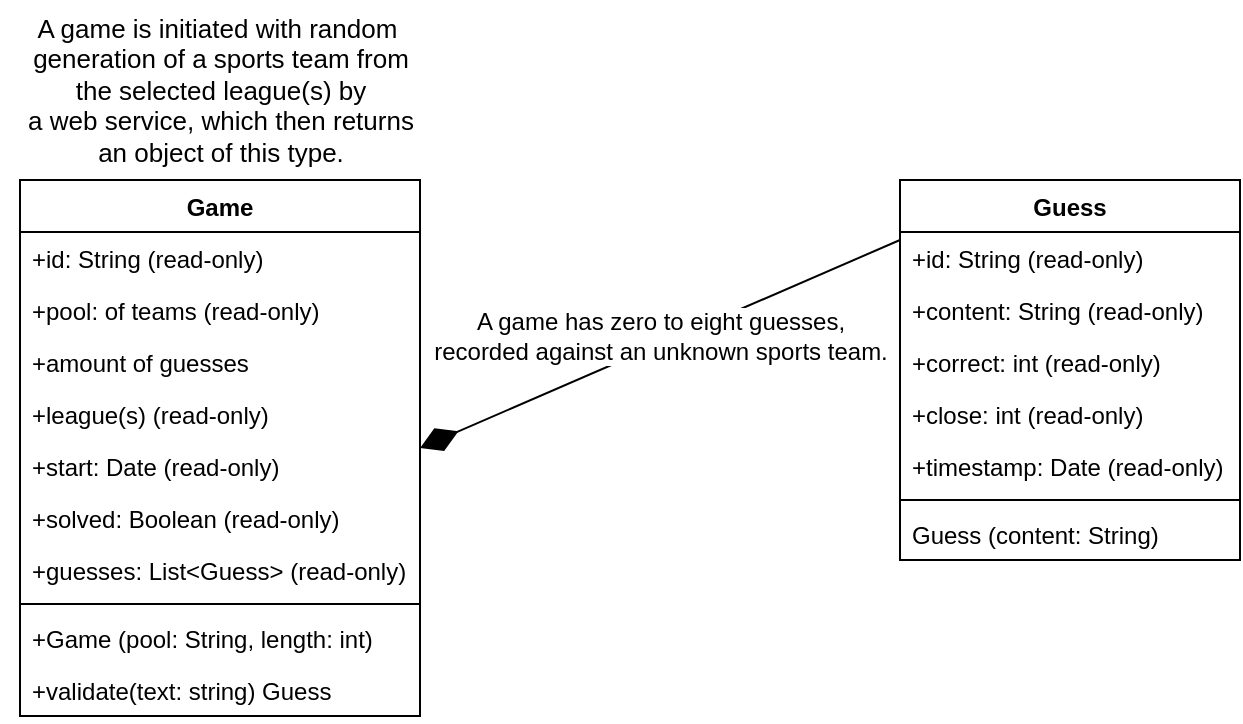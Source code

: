 <mxfile version="24.0.4" type="device">
  <diagram name="Page-1" id="w_sVe9h6Erg7zfxZk2Vn">
    <mxGraphModel dx="1042" dy="569" grid="1" gridSize="10" guides="1" tooltips="1" connect="1" arrows="1" fold="1" page="1" pageScale="1" pageWidth="850" pageHeight="1100" background="none" math="0" shadow="0">
      <root>
        <mxCell id="0" />
        <mxCell id="1" parent="0" />
        <mxCell id="24UU5HveqanTPOSPNjTf-1" value="Game" style="swimlane;fontStyle=1;align=center;verticalAlign=top;childLayout=stackLayout;horizontal=1;startSize=26;horizontalStack=0;resizeParent=1;resizeParentMax=0;resizeLast=0;collapsible=1;marginBottom=0;whiteSpace=wrap;html=1;" parent="1" vertex="1">
          <mxGeometry x="80" y="240" width="200" height="268" as="geometry" />
        </mxCell>
        <mxCell id="24UU5HveqanTPOSPNjTf-2" value="+id: String (read-only)" style="text;strokeColor=none;fillColor=none;align=left;verticalAlign=top;spacingLeft=4;spacingRight=4;overflow=hidden;rotatable=0;points=[[0,0.5],[1,0.5]];portConstraint=eastwest;whiteSpace=wrap;html=1;" parent="24UU5HveqanTPOSPNjTf-1" vertex="1">
          <mxGeometry y="26" width="200" height="26" as="geometry" />
        </mxCell>
        <mxCell id="24UU5HveqanTPOSPNjTf-10" value="+pool: of teams (read-only)" style="text;strokeColor=none;fillColor=none;align=left;verticalAlign=top;spacingLeft=4;spacingRight=4;overflow=hidden;rotatable=0;points=[[0,0.5],[1,0.5]];portConstraint=eastwest;whiteSpace=wrap;html=1;" parent="24UU5HveqanTPOSPNjTf-1" vertex="1">
          <mxGeometry y="52" width="200" height="26" as="geometry" />
        </mxCell>
        <mxCell id="KCZI1uN9eoNdziW-oZWX-1" value="+amount of guesses&amp;nbsp;" style="text;strokeColor=none;fillColor=none;align=left;verticalAlign=top;spacingLeft=4;spacingRight=4;overflow=hidden;rotatable=0;points=[[0,0.5],[1,0.5]];portConstraint=eastwest;whiteSpace=wrap;html=1;" parent="24UU5HveqanTPOSPNjTf-1" vertex="1">
          <mxGeometry y="78" width="200" height="26" as="geometry" />
        </mxCell>
        <mxCell id="24UU5HveqanTPOSPNjTf-11" value="+league(s) (read-only)" style="text;strokeColor=none;fillColor=none;align=left;verticalAlign=top;spacingLeft=4;spacingRight=4;overflow=hidden;rotatable=0;points=[[0,0.5],[1,0.5]];portConstraint=eastwest;whiteSpace=wrap;html=1;" parent="24UU5HveqanTPOSPNjTf-1" vertex="1">
          <mxGeometry y="104" width="200" height="26" as="geometry" />
        </mxCell>
        <mxCell id="24UU5HveqanTPOSPNjTf-12" value="+start: Date (read-only)" style="text;strokeColor=none;fillColor=none;align=left;verticalAlign=top;spacingLeft=4;spacingRight=4;overflow=hidden;rotatable=0;points=[[0,0.5],[1,0.5]];portConstraint=eastwest;whiteSpace=wrap;html=1;" parent="24UU5HveqanTPOSPNjTf-1" vertex="1">
          <mxGeometry y="130" width="200" height="26" as="geometry" />
        </mxCell>
        <mxCell id="24UU5HveqanTPOSPNjTf-13" value="+solved: Boolean (read-only)" style="text;strokeColor=none;fillColor=none;align=left;verticalAlign=top;spacingLeft=4;spacingRight=4;overflow=hidden;rotatable=0;points=[[0,0.5],[1,0.5]];portConstraint=eastwest;whiteSpace=wrap;html=1;" parent="24UU5HveqanTPOSPNjTf-1" vertex="1">
          <mxGeometry y="156" width="200" height="26" as="geometry" />
        </mxCell>
        <mxCell id="24UU5HveqanTPOSPNjTf-14" value="+guesses: List&amp;lt;Guess&amp;gt; (read-only)" style="text;strokeColor=none;fillColor=none;align=left;verticalAlign=top;spacingLeft=4;spacingRight=4;overflow=hidden;rotatable=0;points=[[0,0.5],[1,0.5]];portConstraint=eastwest;whiteSpace=wrap;html=1;" parent="24UU5HveqanTPOSPNjTf-1" vertex="1">
          <mxGeometry y="182" width="200" height="26" as="geometry" />
        </mxCell>
        <mxCell id="24UU5HveqanTPOSPNjTf-3" value="" style="line;strokeWidth=1;fillColor=none;align=left;verticalAlign=middle;spacingTop=-1;spacingLeft=3;spacingRight=3;rotatable=0;labelPosition=right;points=[];portConstraint=eastwest;strokeColor=inherit;" parent="24UU5HveqanTPOSPNjTf-1" vertex="1">
          <mxGeometry y="208" width="200" height="8" as="geometry" />
        </mxCell>
        <mxCell id="24UU5HveqanTPOSPNjTf-4" value="+Game (pool: String, length: int)" style="text;strokeColor=none;fillColor=none;align=left;verticalAlign=top;spacingLeft=4;spacingRight=4;overflow=hidden;rotatable=0;points=[[0,0.5],[1,0.5]];portConstraint=eastwest;whiteSpace=wrap;html=1;" parent="24UU5HveqanTPOSPNjTf-1" vertex="1">
          <mxGeometry y="216" width="200" height="26" as="geometry" />
        </mxCell>
        <mxCell id="24UU5HveqanTPOSPNjTf-15" value="+validate(text: string) Guess" style="text;strokeColor=none;fillColor=none;align=left;verticalAlign=top;spacingLeft=4;spacingRight=4;overflow=hidden;rotatable=0;points=[[0,0.5],[1,0.5]];portConstraint=eastwest;whiteSpace=wrap;html=1;" parent="24UU5HveqanTPOSPNjTf-1" vertex="1">
          <mxGeometry y="242" width="200" height="26" as="geometry" />
        </mxCell>
        <mxCell id="24UU5HveqanTPOSPNjTf-5" value="Guess" style="swimlane;fontStyle=1;align=center;verticalAlign=top;childLayout=stackLayout;horizontal=1;startSize=26;horizontalStack=0;resizeParent=1;resizeParentMax=0;resizeLast=0;collapsible=1;marginBottom=0;whiteSpace=wrap;html=1;" parent="1" vertex="1">
          <mxGeometry x="520" y="240" width="170" height="190" as="geometry" />
        </mxCell>
        <mxCell id="24UU5HveqanTPOSPNjTf-18" value="+id: String (read-only)" style="text;strokeColor=none;fillColor=none;align=left;verticalAlign=top;spacingLeft=4;spacingRight=4;overflow=hidden;rotatable=0;points=[[0,0.5],[1,0.5]];portConstraint=eastwest;whiteSpace=wrap;html=1;" parent="24UU5HveqanTPOSPNjTf-5" vertex="1">
          <mxGeometry y="26" width="170" height="26" as="geometry" />
        </mxCell>
        <mxCell id="24UU5HveqanTPOSPNjTf-19" value="+content: String (read-only)" style="text;strokeColor=none;fillColor=none;align=left;verticalAlign=top;spacingLeft=4;spacingRight=4;overflow=hidden;rotatable=0;points=[[0,0.5],[1,0.5]];portConstraint=eastwest;whiteSpace=wrap;html=1;" parent="24UU5HveqanTPOSPNjTf-5" vertex="1">
          <mxGeometry y="52" width="170" height="26" as="geometry" />
        </mxCell>
        <mxCell id="24UU5HveqanTPOSPNjTf-16" value="+correct: int (read-only)" style="text;strokeColor=none;fillColor=none;align=left;verticalAlign=top;spacingLeft=4;spacingRight=4;overflow=hidden;rotatable=0;points=[[0,0.5],[1,0.5]];portConstraint=eastwest;whiteSpace=wrap;html=1;" parent="24UU5HveqanTPOSPNjTf-5" vertex="1">
          <mxGeometry y="78" width="170" height="26" as="geometry" />
        </mxCell>
        <mxCell id="24UU5HveqanTPOSPNjTf-17" value="+close: int (read-only)" style="text;strokeColor=none;fillColor=none;align=left;verticalAlign=top;spacingLeft=4;spacingRight=4;overflow=hidden;rotatable=0;points=[[0,0.5],[1,0.5]];portConstraint=eastwest;whiteSpace=wrap;html=1;" parent="24UU5HveqanTPOSPNjTf-5" vertex="1">
          <mxGeometry y="104" width="170" height="26" as="geometry" />
        </mxCell>
        <mxCell id="24UU5HveqanTPOSPNjTf-6" value="+timestamp: Date (read-only)" style="text;strokeColor=none;fillColor=none;align=left;verticalAlign=top;spacingLeft=4;spacingRight=4;overflow=hidden;rotatable=0;points=[[0,0.5],[1,0.5]];portConstraint=eastwest;whiteSpace=wrap;html=1;" parent="24UU5HveqanTPOSPNjTf-5" vertex="1">
          <mxGeometry y="130" width="170" height="26" as="geometry" />
        </mxCell>
        <mxCell id="24UU5HveqanTPOSPNjTf-7" value="" style="line;strokeWidth=1;fillColor=none;align=left;verticalAlign=middle;spacingTop=-1;spacingLeft=3;spacingRight=3;rotatable=0;labelPosition=right;points=[];portConstraint=eastwest;strokeColor=inherit;" parent="24UU5HveqanTPOSPNjTf-5" vertex="1">
          <mxGeometry y="156" width="170" height="8" as="geometry" />
        </mxCell>
        <mxCell id="24UU5HveqanTPOSPNjTf-8" value="Guess (content: String)" style="text;align=left;verticalAlign=top;spacingLeft=4;spacingRight=4;overflow=hidden;rotatable=0;points=[[0,0.5],[1,0.5]];portConstraint=eastwest;whiteSpace=wrap;html=1;" parent="24UU5HveqanTPOSPNjTf-5" vertex="1">
          <mxGeometry y="164" width="170" height="26" as="geometry" />
        </mxCell>
        <mxCell id="24UU5HveqanTPOSPNjTf-23" value="" style="endArrow=diamondThin;endFill=1;endSize=18;html=1;rounded=0;exitX=0;exitY=0.5;exitDx=0;exitDy=0;entryX=1;entryY=0.5;entryDx=0;entryDy=0;strokeWidth=1;elbow=vertical;" parent="1" edge="1">
          <mxGeometry width="160" relative="1" as="geometry">
            <mxPoint x="520" y="270" as="sourcePoint" />
            <mxPoint x="280" y="374" as="targetPoint" />
          </mxGeometry>
        </mxCell>
        <mxCell id="24UU5HveqanTPOSPNjTf-24" value="A game has zero to eight guesses,&lt;br style=&quot;font-size: 12px;&quot;&gt;recorded against an unknown sports team." style="edgeLabel;html=1;align=center;verticalAlign=middle;resizable=0;points=[];fontSize=12;" parent="24UU5HveqanTPOSPNjTf-23" vertex="1" connectable="0">
          <mxGeometry x="0.247" y="2" relative="1" as="geometry">
            <mxPoint x="29" y="-19" as="offset" />
          </mxGeometry>
        </mxCell>
        <mxCell id="24UU5HveqanTPOSPNjTf-25" value="A game is initiated with random&amp;nbsp;&lt;br style=&quot;font-size: 13px;&quot;&gt;generation of a sports team from &lt;br&gt;the selected league(s) by&lt;br style=&quot;font-size: 13px;&quot;&gt;a web service, which then returns&lt;br style=&quot;font-size: 13px;&quot;&gt;an object of this type." style="text;html=1;align=center;verticalAlign=middle;resizable=0;points=[];autosize=1;strokeColor=none;fillColor=none;fontSize=13;" parent="1" vertex="1">
          <mxGeometry x="70" y="150" width="220" height="90" as="geometry" />
        </mxCell>
      </root>
    </mxGraphModel>
  </diagram>
</mxfile>
